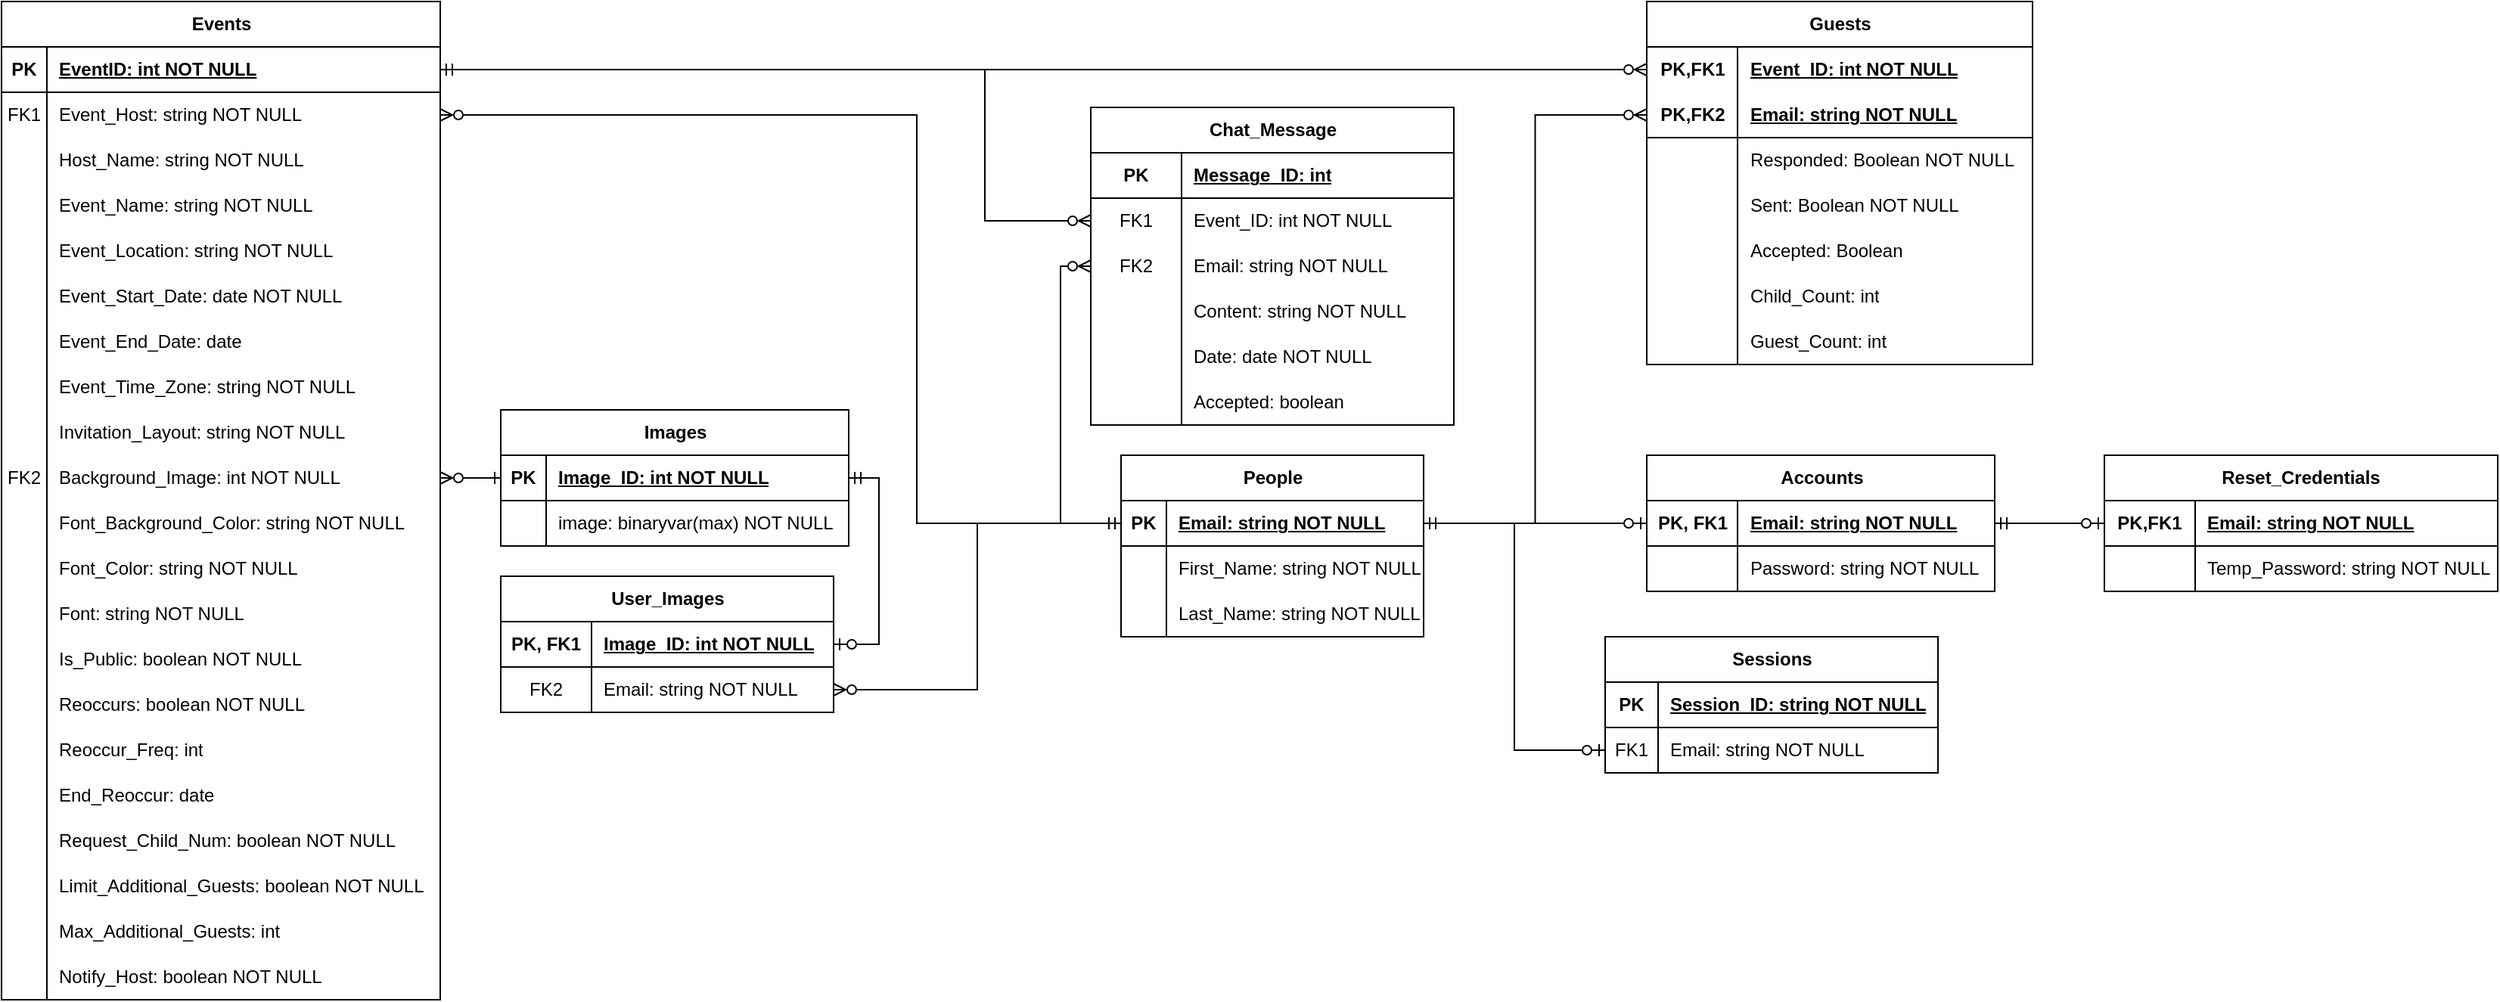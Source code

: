 <mxfile version="24.7.16">
  <diagram name="Page-1" id="tNTP6Js-I8RPBli--MUL">
    <mxGraphModel dx="2907" dy="814" grid="1" gridSize="10" guides="1" tooltips="1" connect="1" arrows="1" fold="1" page="1" pageScale="1" pageWidth="1700" pageHeight="1100" math="0" shadow="0">
      <root>
        <mxCell id="0" />
        <mxCell id="1" parent="0" />
        <mxCell id="gkP84qTEzvpNfpRMMZ9t-5" value="&lt;div&gt;Events&lt;br&gt;&lt;/div&gt;" style="shape=table;startSize=30;container=1;collapsible=1;childLayout=tableLayout;fixedRows=1;rowLines=0;fontStyle=1;align=center;resizeLast=1;html=1;" parent="1" vertex="1">
          <mxGeometry x="-1675" y="220" width="290" height="660" as="geometry" />
        </mxCell>
        <mxCell id="gkP84qTEzvpNfpRMMZ9t-6" value="" style="shape=tableRow;horizontal=0;startSize=0;swimlaneHead=0;swimlaneBody=0;fillColor=none;collapsible=0;dropTarget=0;points=[[0,0.5],[1,0.5]];portConstraint=eastwest;top=0;left=0;right=0;bottom=1;" parent="gkP84qTEzvpNfpRMMZ9t-5" vertex="1">
          <mxGeometry y="30" width="290" height="30" as="geometry" />
        </mxCell>
        <mxCell id="gkP84qTEzvpNfpRMMZ9t-7" value="PK" style="shape=partialRectangle;connectable=0;fillColor=none;top=0;left=0;bottom=0;right=0;fontStyle=1;overflow=hidden;whiteSpace=wrap;html=1;" parent="gkP84qTEzvpNfpRMMZ9t-6" vertex="1">
          <mxGeometry width="30" height="30" as="geometry">
            <mxRectangle width="30" height="30" as="alternateBounds" />
          </mxGeometry>
        </mxCell>
        <mxCell id="gkP84qTEzvpNfpRMMZ9t-8" value="EventID: int NOT NULL" style="shape=partialRectangle;connectable=0;fillColor=none;top=0;left=0;bottom=0;right=0;align=left;spacingLeft=6;fontStyle=5;overflow=hidden;whiteSpace=wrap;html=1;" parent="gkP84qTEzvpNfpRMMZ9t-6" vertex="1">
          <mxGeometry x="30" width="260" height="30" as="geometry">
            <mxRectangle width="260" height="30" as="alternateBounds" />
          </mxGeometry>
        </mxCell>
        <mxCell id="FRkpGY6EKNLl0tFes2Hb-1" value="" style="shape=tableRow;horizontal=0;startSize=0;swimlaneHead=0;swimlaneBody=0;fillColor=none;collapsible=0;dropTarget=0;points=[[0,0.5],[1,0.5]];portConstraint=eastwest;top=0;left=0;right=0;bottom=0;" parent="gkP84qTEzvpNfpRMMZ9t-5" vertex="1">
          <mxGeometry y="60" width="290" height="30" as="geometry" />
        </mxCell>
        <mxCell id="FRkpGY6EKNLl0tFes2Hb-2" value="FK1" style="shape=partialRectangle;connectable=0;fillColor=none;top=0;left=0;bottom=0;right=0;editable=1;overflow=hidden;whiteSpace=wrap;html=1;" parent="FRkpGY6EKNLl0tFes2Hb-1" vertex="1">
          <mxGeometry width="30" height="30" as="geometry">
            <mxRectangle width="30" height="30" as="alternateBounds" />
          </mxGeometry>
        </mxCell>
        <mxCell id="FRkpGY6EKNLl0tFes2Hb-3" value="Event_Host: string NOT NULL" style="shape=partialRectangle;connectable=0;fillColor=none;top=0;left=0;bottom=0;right=0;align=left;spacingLeft=6;overflow=hidden;whiteSpace=wrap;html=1;" parent="FRkpGY6EKNLl0tFes2Hb-1" vertex="1">
          <mxGeometry x="30" width="260" height="30" as="geometry">
            <mxRectangle width="260" height="30" as="alternateBounds" />
          </mxGeometry>
        </mxCell>
        <mxCell id="gkP84qTEzvpNfpRMMZ9t-9" value="" style="shape=tableRow;horizontal=0;startSize=0;swimlaneHead=0;swimlaneBody=0;fillColor=none;collapsible=0;dropTarget=0;points=[[0,0.5],[1,0.5]];portConstraint=eastwest;top=0;left=0;right=0;bottom=0;" parent="gkP84qTEzvpNfpRMMZ9t-5" vertex="1">
          <mxGeometry y="90" width="290" height="30" as="geometry" />
        </mxCell>
        <mxCell id="gkP84qTEzvpNfpRMMZ9t-10" value="" style="shape=partialRectangle;connectable=0;fillColor=none;top=0;left=0;bottom=0;right=0;editable=1;overflow=hidden;whiteSpace=wrap;html=1;" parent="gkP84qTEzvpNfpRMMZ9t-9" vertex="1">
          <mxGeometry width="30" height="30" as="geometry">
            <mxRectangle width="30" height="30" as="alternateBounds" />
          </mxGeometry>
        </mxCell>
        <mxCell id="gkP84qTEzvpNfpRMMZ9t-11" value="Host_Name: string NOT NULL" style="shape=partialRectangle;connectable=0;fillColor=none;top=0;left=0;bottom=0;right=0;align=left;spacingLeft=6;overflow=hidden;whiteSpace=wrap;html=1;" parent="gkP84qTEzvpNfpRMMZ9t-9" vertex="1">
          <mxGeometry x="30" width="260" height="30" as="geometry">
            <mxRectangle width="260" height="30" as="alternateBounds" />
          </mxGeometry>
        </mxCell>
        <mxCell id="gkP84qTEzvpNfpRMMZ9t-12" value="" style="shape=tableRow;horizontal=0;startSize=0;swimlaneHead=0;swimlaneBody=0;fillColor=none;collapsible=0;dropTarget=0;points=[[0,0.5],[1,0.5]];portConstraint=eastwest;top=0;left=0;right=0;bottom=0;" parent="gkP84qTEzvpNfpRMMZ9t-5" vertex="1">
          <mxGeometry y="120" width="290" height="30" as="geometry" />
        </mxCell>
        <mxCell id="gkP84qTEzvpNfpRMMZ9t-13" value="" style="shape=partialRectangle;connectable=0;fillColor=none;top=0;left=0;bottom=0;right=0;editable=1;overflow=hidden;whiteSpace=wrap;html=1;" parent="gkP84qTEzvpNfpRMMZ9t-12" vertex="1">
          <mxGeometry width="30" height="30" as="geometry">
            <mxRectangle width="30" height="30" as="alternateBounds" />
          </mxGeometry>
        </mxCell>
        <mxCell id="gkP84qTEzvpNfpRMMZ9t-14" value="Event_Name: string NOT NULL" style="shape=partialRectangle;connectable=0;fillColor=none;top=0;left=0;bottom=0;right=0;align=left;spacingLeft=6;overflow=hidden;whiteSpace=wrap;html=1;" parent="gkP84qTEzvpNfpRMMZ9t-12" vertex="1">
          <mxGeometry x="30" width="260" height="30" as="geometry">
            <mxRectangle width="260" height="30" as="alternateBounds" />
          </mxGeometry>
        </mxCell>
        <mxCell id="gkP84qTEzvpNfpRMMZ9t-82" value="" style="shape=tableRow;horizontal=0;startSize=0;swimlaneHead=0;swimlaneBody=0;fillColor=none;collapsible=0;dropTarget=0;points=[[0,0.5],[1,0.5]];portConstraint=eastwest;top=0;left=0;right=0;bottom=0;" parent="gkP84qTEzvpNfpRMMZ9t-5" vertex="1">
          <mxGeometry y="150" width="290" height="30" as="geometry" />
        </mxCell>
        <mxCell id="gkP84qTEzvpNfpRMMZ9t-83" value="" style="shape=partialRectangle;connectable=0;fillColor=none;top=0;left=0;bottom=0;right=0;editable=1;overflow=hidden;whiteSpace=wrap;html=1;" parent="gkP84qTEzvpNfpRMMZ9t-82" vertex="1">
          <mxGeometry width="30" height="30" as="geometry">
            <mxRectangle width="30" height="30" as="alternateBounds" />
          </mxGeometry>
        </mxCell>
        <mxCell id="gkP84qTEzvpNfpRMMZ9t-84" value="Event_Location: string NOT NULL" style="shape=partialRectangle;connectable=0;fillColor=none;top=0;left=0;bottom=0;right=0;align=left;spacingLeft=6;overflow=hidden;whiteSpace=wrap;html=1;" parent="gkP84qTEzvpNfpRMMZ9t-82" vertex="1">
          <mxGeometry x="30" width="260" height="30" as="geometry">
            <mxRectangle width="260" height="30" as="alternateBounds" />
          </mxGeometry>
        </mxCell>
        <mxCell id="gkP84qTEzvpNfpRMMZ9t-50" value="" style="shape=tableRow;horizontal=0;startSize=0;swimlaneHead=0;swimlaneBody=0;fillColor=none;collapsible=0;dropTarget=0;points=[[0,0.5],[1,0.5]];portConstraint=eastwest;top=0;left=0;right=0;bottom=0;" parent="gkP84qTEzvpNfpRMMZ9t-5" vertex="1">
          <mxGeometry y="180" width="290" height="30" as="geometry" />
        </mxCell>
        <mxCell id="gkP84qTEzvpNfpRMMZ9t-51" value="" style="shape=partialRectangle;connectable=0;fillColor=none;top=0;left=0;bottom=0;right=0;editable=1;overflow=hidden;whiteSpace=wrap;html=1;" parent="gkP84qTEzvpNfpRMMZ9t-50" vertex="1">
          <mxGeometry width="30" height="30" as="geometry">
            <mxRectangle width="30" height="30" as="alternateBounds" />
          </mxGeometry>
        </mxCell>
        <mxCell id="gkP84qTEzvpNfpRMMZ9t-52" value="Event_Start_Date: date NOT NULL" style="shape=partialRectangle;connectable=0;fillColor=none;top=0;left=0;bottom=0;right=0;align=left;spacingLeft=6;overflow=hidden;whiteSpace=wrap;html=1;" parent="gkP84qTEzvpNfpRMMZ9t-50" vertex="1">
          <mxGeometry x="30" width="260" height="30" as="geometry">
            <mxRectangle width="260" height="30" as="alternateBounds" />
          </mxGeometry>
        </mxCell>
        <mxCell id="gkP84qTEzvpNfpRMMZ9t-87" value="" style="shape=tableRow;horizontal=0;startSize=0;swimlaneHead=0;swimlaneBody=0;fillColor=none;collapsible=0;dropTarget=0;points=[[0,0.5],[1,0.5]];portConstraint=eastwest;top=0;left=0;right=0;bottom=0;" parent="gkP84qTEzvpNfpRMMZ9t-5" vertex="1">
          <mxGeometry y="210" width="290" height="30" as="geometry" />
        </mxCell>
        <mxCell id="gkP84qTEzvpNfpRMMZ9t-88" value="" style="shape=partialRectangle;connectable=0;fillColor=none;top=0;left=0;bottom=0;right=0;editable=1;overflow=hidden;whiteSpace=wrap;html=1;" parent="gkP84qTEzvpNfpRMMZ9t-87" vertex="1">
          <mxGeometry width="30" height="30" as="geometry">
            <mxRectangle width="30" height="30" as="alternateBounds" />
          </mxGeometry>
        </mxCell>
        <mxCell id="gkP84qTEzvpNfpRMMZ9t-89" value="Event_End_Date: date" style="shape=partialRectangle;connectable=0;fillColor=none;top=0;left=0;bottom=0;right=0;align=left;spacingLeft=6;overflow=hidden;whiteSpace=wrap;html=1;" parent="gkP84qTEzvpNfpRMMZ9t-87" vertex="1">
          <mxGeometry x="30" width="260" height="30" as="geometry">
            <mxRectangle width="260" height="30" as="alternateBounds" />
          </mxGeometry>
        </mxCell>
        <mxCell id="gkP84qTEzvpNfpRMMZ9t-93" value="" style="shape=tableRow;horizontal=0;startSize=0;swimlaneHead=0;swimlaneBody=0;fillColor=none;collapsible=0;dropTarget=0;points=[[0,0.5],[1,0.5]];portConstraint=eastwest;top=0;left=0;right=0;bottom=0;" parent="gkP84qTEzvpNfpRMMZ9t-5" vertex="1">
          <mxGeometry y="240" width="290" height="30" as="geometry" />
        </mxCell>
        <mxCell id="gkP84qTEzvpNfpRMMZ9t-94" value="" style="shape=partialRectangle;connectable=0;fillColor=none;top=0;left=0;bottom=0;right=0;editable=1;overflow=hidden;whiteSpace=wrap;html=1;" parent="gkP84qTEzvpNfpRMMZ9t-93" vertex="1">
          <mxGeometry width="30" height="30" as="geometry">
            <mxRectangle width="30" height="30" as="alternateBounds" />
          </mxGeometry>
        </mxCell>
        <mxCell id="gkP84qTEzvpNfpRMMZ9t-95" value="Event_Time_Zone: string NOT NULL" style="shape=partialRectangle;connectable=0;fillColor=none;top=0;left=0;bottom=0;right=0;align=left;spacingLeft=6;overflow=hidden;whiteSpace=wrap;html=1;" parent="gkP84qTEzvpNfpRMMZ9t-93" vertex="1">
          <mxGeometry x="30" width="260" height="30" as="geometry">
            <mxRectangle width="260" height="30" as="alternateBounds" />
          </mxGeometry>
        </mxCell>
        <mxCell id="CXUYJurxPuxOM54E7uJv-50" value="" style="shape=tableRow;horizontal=0;startSize=0;swimlaneHead=0;swimlaneBody=0;fillColor=none;collapsible=0;dropTarget=0;points=[[0,0.5],[1,0.5]];portConstraint=eastwest;top=0;left=0;right=0;bottom=0;" parent="gkP84qTEzvpNfpRMMZ9t-5" vertex="1">
          <mxGeometry y="270" width="290" height="30" as="geometry" />
        </mxCell>
        <mxCell id="CXUYJurxPuxOM54E7uJv-51" value="" style="shape=partialRectangle;connectable=0;fillColor=none;top=0;left=0;bottom=0;right=0;editable=1;overflow=hidden;whiteSpace=wrap;html=1;" parent="CXUYJurxPuxOM54E7uJv-50" vertex="1">
          <mxGeometry width="30" height="30" as="geometry">
            <mxRectangle width="30" height="30" as="alternateBounds" />
          </mxGeometry>
        </mxCell>
        <mxCell id="CXUYJurxPuxOM54E7uJv-52" value="Invitation_Layout: string NOT NULL" style="shape=partialRectangle;connectable=0;fillColor=none;top=0;left=0;bottom=0;right=0;align=left;spacingLeft=6;overflow=hidden;whiteSpace=wrap;html=1;" parent="CXUYJurxPuxOM54E7uJv-50" vertex="1">
          <mxGeometry x="30" width="260" height="30" as="geometry">
            <mxRectangle width="260" height="30" as="alternateBounds" />
          </mxGeometry>
        </mxCell>
        <mxCell id="CXUYJurxPuxOM54E7uJv-53" value="" style="shape=tableRow;horizontal=0;startSize=0;swimlaneHead=0;swimlaneBody=0;fillColor=none;collapsible=0;dropTarget=0;points=[[0,0.5],[1,0.5]];portConstraint=eastwest;top=0;left=0;right=0;bottom=0;" parent="gkP84qTEzvpNfpRMMZ9t-5" vertex="1">
          <mxGeometry y="300" width="290" height="30" as="geometry" />
        </mxCell>
        <mxCell id="CXUYJurxPuxOM54E7uJv-54" value="FK2" style="shape=partialRectangle;connectable=0;fillColor=none;top=0;left=0;bottom=0;right=0;editable=1;overflow=hidden;whiteSpace=wrap;html=1;" parent="CXUYJurxPuxOM54E7uJv-53" vertex="1">
          <mxGeometry width="30" height="30" as="geometry">
            <mxRectangle width="30" height="30" as="alternateBounds" />
          </mxGeometry>
        </mxCell>
        <mxCell id="CXUYJurxPuxOM54E7uJv-55" value="Background_Image: int NOT NULL" style="shape=partialRectangle;connectable=0;fillColor=none;top=0;left=0;bottom=0;right=0;align=left;spacingLeft=6;overflow=hidden;whiteSpace=wrap;html=1;" parent="CXUYJurxPuxOM54E7uJv-53" vertex="1">
          <mxGeometry x="30" width="260" height="30" as="geometry">
            <mxRectangle width="260" height="30" as="alternateBounds" />
          </mxGeometry>
        </mxCell>
        <mxCell id="CXUYJurxPuxOM54E7uJv-56" value="" style="shape=tableRow;horizontal=0;startSize=0;swimlaneHead=0;swimlaneBody=0;fillColor=none;collapsible=0;dropTarget=0;points=[[0,0.5],[1,0.5]];portConstraint=eastwest;top=0;left=0;right=0;bottom=0;" parent="gkP84qTEzvpNfpRMMZ9t-5" vertex="1">
          <mxGeometry y="330" width="290" height="30" as="geometry" />
        </mxCell>
        <mxCell id="CXUYJurxPuxOM54E7uJv-57" value="" style="shape=partialRectangle;connectable=0;fillColor=none;top=0;left=0;bottom=0;right=0;editable=1;overflow=hidden;whiteSpace=wrap;html=1;" parent="CXUYJurxPuxOM54E7uJv-56" vertex="1">
          <mxGeometry width="30" height="30" as="geometry">
            <mxRectangle width="30" height="30" as="alternateBounds" />
          </mxGeometry>
        </mxCell>
        <mxCell id="CXUYJurxPuxOM54E7uJv-58" value="Font_Background_Color: string NOT NULL" style="shape=partialRectangle;connectable=0;fillColor=none;top=0;left=0;bottom=0;right=0;align=left;spacingLeft=6;overflow=hidden;whiteSpace=wrap;html=1;" parent="CXUYJurxPuxOM54E7uJv-56" vertex="1">
          <mxGeometry x="30" width="260" height="30" as="geometry">
            <mxRectangle width="260" height="30" as="alternateBounds" />
          </mxGeometry>
        </mxCell>
        <mxCell id="CXUYJurxPuxOM54E7uJv-59" value="" style="shape=tableRow;horizontal=0;startSize=0;swimlaneHead=0;swimlaneBody=0;fillColor=none;collapsible=0;dropTarget=0;points=[[0,0.5],[1,0.5]];portConstraint=eastwest;top=0;left=0;right=0;bottom=0;" parent="gkP84qTEzvpNfpRMMZ9t-5" vertex="1">
          <mxGeometry y="360" width="290" height="30" as="geometry" />
        </mxCell>
        <mxCell id="CXUYJurxPuxOM54E7uJv-60" value="" style="shape=partialRectangle;connectable=0;fillColor=none;top=0;left=0;bottom=0;right=0;editable=1;overflow=hidden;whiteSpace=wrap;html=1;" parent="CXUYJurxPuxOM54E7uJv-59" vertex="1">
          <mxGeometry width="30" height="30" as="geometry">
            <mxRectangle width="30" height="30" as="alternateBounds" />
          </mxGeometry>
        </mxCell>
        <mxCell id="CXUYJurxPuxOM54E7uJv-61" value="Font_Color: string NOT NULL" style="shape=partialRectangle;connectable=0;fillColor=none;top=0;left=0;bottom=0;right=0;align=left;spacingLeft=6;overflow=hidden;whiteSpace=wrap;html=1;" parent="CXUYJurxPuxOM54E7uJv-59" vertex="1">
          <mxGeometry x="30" width="260" height="30" as="geometry">
            <mxRectangle width="260" height="30" as="alternateBounds" />
          </mxGeometry>
        </mxCell>
        <mxCell id="gkP84qTEzvpNfpRMMZ9t-99" value="" style="shape=tableRow;horizontal=0;startSize=0;swimlaneHead=0;swimlaneBody=0;fillColor=none;collapsible=0;dropTarget=0;points=[[0,0.5],[1,0.5]];portConstraint=eastwest;top=0;left=0;right=0;bottom=0;" parent="gkP84qTEzvpNfpRMMZ9t-5" vertex="1">
          <mxGeometry y="390" width="290" height="30" as="geometry" />
        </mxCell>
        <mxCell id="gkP84qTEzvpNfpRMMZ9t-100" value="" style="shape=partialRectangle;connectable=0;fillColor=none;top=0;left=0;bottom=0;right=0;editable=1;overflow=hidden;whiteSpace=wrap;html=1;" parent="gkP84qTEzvpNfpRMMZ9t-99" vertex="1">
          <mxGeometry width="30" height="30" as="geometry">
            <mxRectangle width="30" height="30" as="alternateBounds" />
          </mxGeometry>
        </mxCell>
        <mxCell id="gkP84qTEzvpNfpRMMZ9t-101" value="Font: string NOT NULL" style="shape=partialRectangle;connectable=0;fillColor=none;top=0;left=0;bottom=0;right=0;align=left;spacingLeft=6;overflow=hidden;whiteSpace=wrap;html=1;" parent="gkP84qTEzvpNfpRMMZ9t-99" vertex="1">
          <mxGeometry x="30" width="260" height="30" as="geometry">
            <mxRectangle width="260" height="30" as="alternateBounds" />
          </mxGeometry>
        </mxCell>
        <mxCell id="pCXYEzITZwMUqBaVsMYM-11" value="" style="shape=tableRow;horizontal=0;startSize=0;swimlaneHead=0;swimlaneBody=0;fillColor=none;collapsible=0;dropTarget=0;points=[[0,0.5],[1,0.5]];portConstraint=eastwest;top=0;left=0;right=0;bottom=0;" parent="gkP84qTEzvpNfpRMMZ9t-5" vertex="1">
          <mxGeometry y="420" width="290" height="30" as="geometry" />
        </mxCell>
        <mxCell id="pCXYEzITZwMUqBaVsMYM-12" value="" style="shape=partialRectangle;connectable=0;fillColor=none;top=0;left=0;bottom=0;right=0;editable=1;overflow=hidden;whiteSpace=wrap;html=1;" parent="pCXYEzITZwMUqBaVsMYM-11" vertex="1">
          <mxGeometry width="30" height="30" as="geometry">
            <mxRectangle width="30" height="30" as="alternateBounds" />
          </mxGeometry>
        </mxCell>
        <mxCell id="pCXYEzITZwMUqBaVsMYM-13" value="Is_Public: boolean NOT NULL" style="shape=partialRectangle;connectable=0;fillColor=none;top=0;left=0;bottom=0;right=0;align=left;spacingLeft=6;overflow=hidden;whiteSpace=wrap;html=1;" parent="pCXYEzITZwMUqBaVsMYM-11" vertex="1">
          <mxGeometry x="30" width="260" height="30" as="geometry">
            <mxRectangle width="260" height="30" as="alternateBounds" />
          </mxGeometry>
        </mxCell>
        <mxCell id="pCXYEzITZwMUqBaVsMYM-5" value="" style="shape=tableRow;horizontal=0;startSize=0;swimlaneHead=0;swimlaneBody=0;fillColor=none;collapsible=0;dropTarget=0;points=[[0,0.5],[1,0.5]];portConstraint=eastwest;top=0;left=0;right=0;bottom=0;" parent="gkP84qTEzvpNfpRMMZ9t-5" vertex="1">
          <mxGeometry y="450" width="290" height="30" as="geometry" />
        </mxCell>
        <mxCell id="pCXYEzITZwMUqBaVsMYM-6" value="" style="shape=partialRectangle;connectable=0;fillColor=none;top=0;left=0;bottom=0;right=0;editable=1;overflow=hidden;whiteSpace=wrap;html=1;" parent="pCXYEzITZwMUqBaVsMYM-5" vertex="1">
          <mxGeometry width="30" height="30" as="geometry">
            <mxRectangle width="30" height="30" as="alternateBounds" />
          </mxGeometry>
        </mxCell>
        <mxCell id="pCXYEzITZwMUqBaVsMYM-7" value="Reoccurs: boolean NOT NULL" style="shape=partialRectangle;connectable=0;fillColor=none;top=0;left=0;bottom=0;right=0;align=left;spacingLeft=6;overflow=hidden;whiteSpace=wrap;html=1;" parent="pCXYEzITZwMUqBaVsMYM-5" vertex="1">
          <mxGeometry x="30" width="260" height="30" as="geometry">
            <mxRectangle width="260" height="30" as="alternateBounds" />
          </mxGeometry>
        </mxCell>
        <mxCell id="pCXYEzITZwMUqBaVsMYM-8" value="" style="shape=tableRow;horizontal=0;startSize=0;swimlaneHead=0;swimlaneBody=0;fillColor=none;collapsible=0;dropTarget=0;points=[[0,0.5],[1,0.5]];portConstraint=eastwest;top=0;left=0;right=0;bottom=0;" parent="gkP84qTEzvpNfpRMMZ9t-5" vertex="1">
          <mxGeometry y="480" width="290" height="30" as="geometry" />
        </mxCell>
        <mxCell id="pCXYEzITZwMUqBaVsMYM-9" value="" style="shape=partialRectangle;connectable=0;fillColor=none;top=0;left=0;bottom=0;right=0;editable=1;overflow=hidden;whiteSpace=wrap;html=1;" parent="pCXYEzITZwMUqBaVsMYM-8" vertex="1">
          <mxGeometry width="30" height="30" as="geometry">
            <mxRectangle width="30" height="30" as="alternateBounds" />
          </mxGeometry>
        </mxCell>
        <mxCell id="pCXYEzITZwMUqBaVsMYM-10" value="Reoccur_Freq: int" style="shape=partialRectangle;connectable=0;fillColor=none;top=0;left=0;bottom=0;right=0;align=left;spacingLeft=6;overflow=hidden;whiteSpace=wrap;html=1;" parent="pCXYEzITZwMUqBaVsMYM-8" vertex="1">
          <mxGeometry x="30" width="260" height="30" as="geometry">
            <mxRectangle width="260" height="30" as="alternateBounds" />
          </mxGeometry>
        </mxCell>
        <mxCell id="FRkpGY6EKNLl0tFes2Hb-4" value="" style="shape=tableRow;horizontal=0;startSize=0;swimlaneHead=0;swimlaneBody=0;fillColor=none;collapsible=0;dropTarget=0;points=[[0,0.5],[1,0.5]];portConstraint=eastwest;top=0;left=0;right=0;bottom=0;" parent="gkP84qTEzvpNfpRMMZ9t-5" vertex="1">
          <mxGeometry y="510" width="290" height="30" as="geometry" />
        </mxCell>
        <mxCell id="FRkpGY6EKNLl0tFes2Hb-5" value="" style="shape=partialRectangle;connectable=0;fillColor=none;top=0;left=0;bottom=0;right=0;editable=1;overflow=hidden;whiteSpace=wrap;html=1;" parent="FRkpGY6EKNLl0tFes2Hb-4" vertex="1">
          <mxGeometry width="30" height="30" as="geometry">
            <mxRectangle width="30" height="30" as="alternateBounds" />
          </mxGeometry>
        </mxCell>
        <mxCell id="FRkpGY6EKNLl0tFes2Hb-6" value="End_Reoccur: date" style="shape=partialRectangle;connectable=0;fillColor=none;top=0;left=0;bottom=0;right=0;align=left;spacingLeft=6;overflow=hidden;whiteSpace=wrap;html=1;" parent="FRkpGY6EKNLl0tFes2Hb-4" vertex="1">
          <mxGeometry x="30" width="260" height="30" as="geometry">
            <mxRectangle width="260" height="30" as="alternateBounds" />
          </mxGeometry>
        </mxCell>
        <mxCell id="FRkpGY6EKNLl0tFes2Hb-7" value="" style="shape=tableRow;horizontal=0;startSize=0;swimlaneHead=0;swimlaneBody=0;fillColor=none;collapsible=0;dropTarget=0;points=[[0,0.5],[1,0.5]];portConstraint=eastwest;top=0;left=0;right=0;bottom=0;" parent="gkP84qTEzvpNfpRMMZ9t-5" vertex="1">
          <mxGeometry y="540" width="290" height="30" as="geometry" />
        </mxCell>
        <mxCell id="FRkpGY6EKNLl0tFes2Hb-8" value="" style="shape=partialRectangle;connectable=0;fillColor=none;top=0;left=0;bottom=0;right=0;editable=1;overflow=hidden;whiteSpace=wrap;html=1;" parent="FRkpGY6EKNLl0tFes2Hb-7" vertex="1">
          <mxGeometry width="30" height="30" as="geometry">
            <mxRectangle width="30" height="30" as="alternateBounds" />
          </mxGeometry>
        </mxCell>
        <mxCell id="FRkpGY6EKNLl0tFes2Hb-9" value="Request_Child_Num: boolean NOT NULL" style="shape=partialRectangle;connectable=0;fillColor=none;top=0;left=0;bottom=0;right=0;align=left;spacingLeft=6;overflow=hidden;whiteSpace=wrap;html=1;" parent="FRkpGY6EKNLl0tFes2Hb-7" vertex="1">
          <mxGeometry x="30" width="260" height="30" as="geometry">
            <mxRectangle width="260" height="30" as="alternateBounds" />
          </mxGeometry>
        </mxCell>
        <mxCell id="pCXYEzITZwMUqBaVsMYM-17" value="" style="shape=tableRow;horizontal=0;startSize=0;swimlaneHead=0;swimlaneBody=0;fillColor=none;collapsible=0;dropTarget=0;points=[[0,0.5],[1,0.5]];portConstraint=eastwest;top=0;left=0;right=0;bottom=0;" parent="gkP84qTEzvpNfpRMMZ9t-5" vertex="1">
          <mxGeometry y="570" width="290" height="30" as="geometry" />
        </mxCell>
        <mxCell id="pCXYEzITZwMUqBaVsMYM-18" value="" style="shape=partialRectangle;connectable=0;fillColor=none;top=0;left=0;bottom=0;right=0;editable=1;overflow=hidden;whiteSpace=wrap;html=1;" parent="pCXYEzITZwMUqBaVsMYM-17" vertex="1">
          <mxGeometry width="30" height="30" as="geometry">
            <mxRectangle width="30" height="30" as="alternateBounds" />
          </mxGeometry>
        </mxCell>
        <mxCell id="pCXYEzITZwMUqBaVsMYM-19" value="Limit_Additional_Guests: boolean NOT NULL" style="shape=partialRectangle;connectable=0;fillColor=none;top=0;left=0;bottom=0;right=0;align=left;spacingLeft=6;overflow=hidden;whiteSpace=wrap;html=1;" parent="pCXYEzITZwMUqBaVsMYM-17" vertex="1">
          <mxGeometry x="30" width="260" height="30" as="geometry">
            <mxRectangle width="260" height="30" as="alternateBounds" />
          </mxGeometry>
        </mxCell>
        <mxCell id="pCXYEzITZwMUqBaVsMYM-20" value="" style="shape=tableRow;horizontal=0;startSize=0;swimlaneHead=0;swimlaneBody=0;fillColor=none;collapsible=0;dropTarget=0;points=[[0,0.5],[1,0.5]];portConstraint=eastwest;top=0;left=0;right=0;bottom=0;" parent="gkP84qTEzvpNfpRMMZ9t-5" vertex="1">
          <mxGeometry y="600" width="290" height="30" as="geometry" />
        </mxCell>
        <mxCell id="pCXYEzITZwMUqBaVsMYM-21" value="" style="shape=partialRectangle;connectable=0;fillColor=none;top=0;left=0;bottom=0;right=0;editable=1;overflow=hidden;whiteSpace=wrap;html=1;" parent="pCXYEzITZwMUqBaVsMYM-20" vertex="1">
          <mxGeometry width="30" height="30" as="geometry">
            <mxRectangle width="30" height="30" as="alternateBounds" />
          </mxGeometry>
        </mxCell>
        <mxCell id="pCXYEzITZwMUqBaVsMYM-22" value="Max_Additional_Guests: int" style="shape=partialRectangle;connectable=0;fillColor=none;top=0;left=0;bottom=0;right=0;align=left;spacingLeft=6;overflow=hidden;whiteSpace=wrap;html=1;" parent="pCXYEzITZwMUqBaVsMYM-20" vertex="1">
          <mxGeometry x="30" width="260" height="30" as="geometry">
            <mxRectangle width="260" height="30" as="alternateBounds" />
          </mxGeometry>
        </mxCell>
        <mxCell id="gkP84qTEzvpNfpRMMZ9t-96" value="" style="shape=tableRow;horizontal=0;startSize=0;swimlaneHead=0;swimlaneBody=0;fillColor=none;collapsible=0;dropTarget=0;points=[[0,0.5],[1,0.5]];portConstraint=eastwest;top=0;left=0;right=0;bottom=0;" parent="gkP84qTEzvpNfpRMMZ9t-5" vertex="1">
          <mxGeometry y="630" width="290" height="30" as="geometry" />
        </mxCell>
        <mxCell id="gkP84qTEzvpNfpRMMZ9t-97" value="" style="shape=partialRectangle;connectable=0;fillColor=none;top=0;left=0;bottom=0;right=0;editable=1;overflow=hidden;whiteSpace=wrap;html=1;" parent="gkP84qTEzvpNfpRMMZ9t-96" vertex="1">
          <mxGeometry width="30" height="30" as="geometry">
            <mxRectangle width="30" height="30" as="alternateBounds" />
          </mxGeometry>
        </mxCell>
        <mxCell id="gkP84qTEzvpNfpRMMZ9t-98" value="Notify_Host: boolean NOT NULL" style="shape=partialRectangle;connectable=0;fillColor=none;top=0;left=0;bottom=0;right=0;align=left;spacingLeft=6;overflow=hidden;whiteSpace=wrap;html=1;" parent="gkP84qTEzvpNfpRMMZ9t-96" vertex="1">
          <mxGeometry x="30" width="260" height="30" as="geometry">
            <mxRectangle width="260" height="30" as="alternateBounds" />
          </mxGeometry>
        </mxCell>
        <mxCell id="gkP84qTEzvpNfpRMMZ9t-19" value="People" style="shape=table;startSize=30;container=1;collapsible=1;childLayout=tableLayout;fixedRows=1;rowLines=0;fontStyle=1;align=center;resizeLast=1;html=1;" parent="1" vertex="1">
          <mxGeometry x="-935" y="520" width="200" height="120" as="geometry" />
        </mxCell>
        <mxCell id="gkP84qTEzvpNfpRMMZ9t-20" value="" style="shape=tableRow;horizontal=0;startSize=0;swimlaneHead=0;swimlaneBody=0;fillColor=none;collapsible=0;dropTarget=0;points=[[0,0.5],[1,0.5]];portConstraint=eastwest;top=0;left=0;right=0;bottom=1;" parent="gkP84qTEzvpNfpRMMZ9t-19" vertex="1">
          <mxGeometry y="30" width="200" height="30" as="geometry" />
        </mxCell>
        <mxCell id="gkP84qTEzvpNfpRMMZ9t-21" value="PK" style="shape=partialRectangle;connectable=0;fillColor=none;top=0;left=0;bottom=0;right=0;fontStyle=1;overflow=hidden;whiteSpace=wrap;html=1;" parent="gkP84qTEzvpNfpRMMZ9t-20" vertex="1">
          <mxGeometry width="30" height="30" as="geometry">
            <mxRectangle width="30" height="30" as="alternateBounds" />
          </mxGeometry>
        </mxCell>
        <mxCell id="gkP84qTEzvpNfpRMMZ9t-22" value="Email: string NOT NULL" style="shape=partialRectangle;connectable=0;fillColor=none;top=0;left=0;bottom=0;right=0;align=left;spacingLeft=6;fontStyle=5;overflow=hidden;whiteSpace=wrap;html=1;" parent="gkP84qTEzvpNfpRMMZ9t-20" vertex="1">
          <mxGeometry x="30" width="170" height="30" as="geometry">
            <mxRectangle width="170" height="30" as="alternateBounds" />
          </mxGeometry>
        </mxCell>
        <mxCell id="gkP84qTEzvpNfpRMMZ9t-23" value="" style="shape=tableRow;horizontal=0;startSize=0;swimlaneHead=0;swimlaneBody=0;fillColor=none;collapsible=0;dropTarget=0;points=[[0,0.5],[1,0.5]];portConstraint=eastwest;top=0;left=0;right=0;bottom=0;" parent="gkP84qTEzvpNfpRMMZ9t-19" vertex="1">
          <mxGeometry y="60" width="200" height="30" as="geometry" />
        </mxCell>
        <mxCell id="gkP84qTEzvpNfpRMMZ9t-24" value="" style="shape=partialRectangle;connectable=0;fillColor=none;top=0;left=0;bottom=0;right=0;editable=1;overflow=hidden;whiteSpace=wrap;html=1;" parent="gkP84qTEzvpNfpRMMZ9t-23" vertex="1">
          <mxGeometry width="30" height="30" as="geometry">
            <mxRectangle width="30" height="30" as="alternateBounds" />
          </mxGeometry>
        </mxCell>
        <mxCell id="gkP84qTEzvpNfpRMMZ9t-25" value="First_Name: string NOT NULL" style="shape=partialRectangle;connectable=0;fillColor=none;top=0;left=0;bottom=0;right=0;align=left;spacingLeft=6;overflow=hidden;whiteSpace=wrap;html=1;" parent="gkP84qTEzvpNfpRMMZ9t-23" vertex="1">
          <mxGeometry x="30" width="170" height="30" as="geometry">
            <mxRectangle width="170" height="30" as="alternateBounds" />
          </mxGeometry>
        </mxCell>
        <mxCell id="gkP84qTEzvpNfpRMMZ9t-26" value="" style="shape=tableRow;horizontal=0;startSize=0;swimlaneHead=0;swimlaneBody=0;fillColor=none;collapsible=0;dropTarget=0;points=[[0,0.5],[1,0.5]];portConstraint=eastwest;top=0;left=0;right=0;bottom=0;" parent="gkP84qTEzvpNfpRMMZ9t-19" vertex="1">
          <mxGeometry y="90" width="200" height="30" as="geometry" />
        </mxCell>
        <mxCell id="gkP84qTEzvpNfpRMMZ9t-27" value="" style="shape=partialRectangle;connectable=0;fillColor=none;top=0;left=0;bottom=0;right=0;editable=1;overflow=hidden;whiteSpace=wrap;html=1;" parent="gkP84qTEzvpNfpRMMZ9t-26" vertex="1">
          <mxGeometry width="30" height="30" as="geometry">
            <mxRectangle width="30" height="30" as="alternateBounds" />
          </mxGeometry>
        </mxCell>
        <mxCell id="gkP84qTEzvpNfpRMMZ9t-28" value="Last_Name: string NOT NULL" style="shape=partialRectangle;connectable=0;fillColor=none;top=0;left=0;bottom=0;right=0;align=left;spacingLeft=6;overflow=hidden;whiteSpace=wrap;html=1;" parent="gkP84qTEzvpNfpRMMZ9t-26" vertex="1">
          <mxGeometry x="30" width="170" height="30" as="geometry">
            <mxRectangle width="170" height="30" as="alternateBounds" />
          </mxGeometry>
        </mxCell>
        <mxCell id="gkP84qTEzvpNfpRMMZ9t-35" value="Guests" style="shape=table;startSize=30;container=1;collapsible=1;childLayout=tableLayout;fixedRows=1;rowLines=0;fontStyle=1;align=center;resizeLast=1;html=1;whiteSpace=wrap;" parent="1" vertex="1">
          <mxGeometry x="-587.5" y="220" width="255" height="240" as="geometry" />
        </mxCell>
        <mxCell id="gkP84qTEzvpNfpRMMZ9t-36" value="" style="shape=tableRow;horizontal=0;startSize=0;swimlaneHead=0;swimlaneBody=0;fillColor=none;collapsible=0;dropTarget=0;points=[[0,0.5],[1,0.5]];portConstraint=eastwest;top=0;left=0;right=0;bottom=0;html=1;" parent="gkP84qTEzvpNfpRMMZ9t-35" vertex="1">
          <mxGeometry y="30" width="255" height="30" as="geometry" />
        </mxCell>
        <mxCell id="gkP84qTEzvpNfpRMMZ9t-37" value="PK,FK1" style="shape=partialRectangle;connectable=0;fillColor=none;top=0;left=0;bottom=0;right=0;fontStyle=1;overflow=hidden;html=1;whiteSpace=wrap;" parent="gkP84qTEzvpNfpRMMZ9t-36" vertex="1">
          <mxGeometry width="60" height="30" as="geometry">
            <mxRectangle width="60" height="30" as="alternateBounds" />
          </mxGeometry>
        </mxCell>
        <mxCell id="gkP84qTEzvpNfpRMMZ9t-38" value="Event_ID: int NOT NULL" style="shape=partialRectangle;connectable=0;fillColor=none;top=0;left=0;bottom=0;right=0;align=left;spacingLeft=6;fontStyle=5;overflow=hidden;html=1;whiteSpace=wrap;" parent="gkP84qTEzvpNfpRMMZ9t-36" vertex="1">
          <mxGeometry x="60" width="195" height="30" as="geometry">
            <mxRectangle width="195" height="30" as="alternateBounds" />
          </mxGeometry>
        </mxCell>
        <mxCell id="gkP84qTEzvpNfpRMMZ9t-39" value="" style="shape=tableRow;horizontal=0;startSize=0;swimlaneHead=0;swimlaneBody=0;fillColor=none;collapsible=0;dropTarget=0;points=[[0,0.5],[1,0.5]];portConstraint=eastwest;top=0;left=0;right=0;bottom=1;html=1;" parent="gkP84qTEzvpNfpRMMZ9t-35" vertex="1">
          <mxGeometry y="60" width="255" height="30" as="geometry" />
        </mxCell>
        <mxCell id="gkP84qTEzvpNfpRMMZ9t-40" value="PK,FK2" style="shape=partialRectangle;connectable=0;fillColor=none;top=0;left=0;bottom=0;right=0;fontStyle=1;overflow=hidden;html=1;whiteSpace=wrap;" parent="gkP84qTEzvpNfpRMMZ9t-39" vertex="1">
          <mxGeometry width="60" height="30" as="geometry">
            <mxRectangle width="60" height="30" as="alternateBounds" />
          </mxGeometry>
        </mxCell>
        <mxCell id="gkP84qTEzvpNfpRMMZ9t-41" value="Email: string NOT NULL" style="shape=partialRectangle;connectable=0;fillColor=none;top=0;left=0;bottom=0;right=0;align=left;spacingLeft=6;fontStyle=5;overflow=hidden;html=1;whiteSpace=wrap;" parent="gkP84qTEzvpNfpRMMZ9t-39" vertex="1">
          <mxGeometry x="60" width="195" height="30" as="geometry">
            <mxRectangle width="195" height="30" as="alternateBounds" />
          </mxGeometry>
        </mxCell>
        <mxCell id="gkP84qTEzvpNfpRMMZ9t-42" value="" style="shape=tableRow;horizontal=0;startSize=0;swimlaneHead=0;swimlaneBody=0;fillColor=none;collapsible=0;dropTarget=0;points=[[0,0.5],[1,0.5]];portConstraint=eastwest;top=0;left=0;right=0;bottom=0;html=1;" parent="gkP84qTEzvpNfpRMMZ9t-35" vertex="1">
          <mxGeometry y="90" width="255" height="30" as="geometry" />
        </mxCell>
        <mxCell id="gkP84qTEzvpNfpRMMZ9t-43" value="" style="shape=partialRectangle;connectable=0;fillColor=none;top=0;left=0;bottom=0;right=0;editable=1;overflow=hidden;html=1;whiteSpace=wrap;" parent="gkP84qTEzvpNfpRMMZ9t-42" vertex="1">
          <mxGeometry width="60" height="30" as="geometry">
            <mxRectangle width="60" height="30" as="alternateBounds" />
          </mxGeometry>
        </mxCell>
        <mxCell id="gkP84qTEzvpNfpRMMZ9t-44" value="Responded: Boolean NOT NULL" style="shape=partialRectangle;connectable=0;fillColor=none;top=0;left=0;bottom=0;right=0;align=left;spacingLeft=6;overflow=hidden;html=1;whiteSpace=wrap;" parent="gkP84qTEzvpNfpRMMZ9t-42" vertex="1">
          <mxGeometry x="60" width="195" height="30" as="geometry">
            <mxRectangle width="195" height="30" as="alternateBounds" />
          </mxGeometry>
        </mxCell>
        <mxCell id="qA9hNgYbSGCepgoQgY8g-4" value="" style="shape=tableRow;horizontal=0;startSize=0;swimlaneHead=0;swimlaneBody=0;fillColor=none;collapsible=0;dropTarget=0;points=[[0,0.5],[1,0.5]];portConstraint=eastwest;top=0;left=0;right=0;bottom=0;html=1;" parent="gkP84qTEzvpNfpRMMZ9t-35" vertex="1">
          <mxGeometry y="120" width="255" height="30" as="geometry" />
        </mxCell>
        <mxCell id="qA9hNgYbSGCepgoQgY8g-5" value="" style="shape=partialRectangle;connectable=0;fillColor=none;top=0;left=0;bottom=0;right=0;editable=1;overflow=hidden;html=1;whiteSpace=wrap;" parent="qA9hNgYbSGCepgoQgY8g-4" vertex="1">
          <mxGeometry width="60" height="30" as="geometry">
            <mxRectangle width="60" height="30" as="alternateBounds" />
          </mxGeometry>
        </mxCell>
        <mxCell id="qA9hNgYbSGCepgoQgY8g-6" value="Sent: Boolean NOT NULL" style="shape=partialRectangle;connectable=0;fillColor=none;top=0;left=0;bottom=0;right=0;align=left;spacingLeft=6;overflow=hidden;html=1;whiteSpace=wrap;" parent="qA9hNgYbSGCepgoQgY8g-4" vertex="1">
          <mxGeometry x="60" width="195" height="30" as="geometry">
            <mxRectangle width="195" height="30" as="alternateBounds" />
          </mxGeometry>
        </mxCell>
        <mxCell id="FRkpGY6EKNLl0tFes2Hb-16" value="" style="shape=tableRow;horizontal=0;startSize=0;swimlaneHead=0;swimlaneBody=0;fillColor=none;collapsible=0;dropTarget=0;points=[[0,0.5],[1,0.5]];portConstraint=eastwest;top=0;left=0;right=0;bottom=0;html=1;" parent="gkP84qTEzvpNfpRMMZ9t-35" vertex="1">
          <mxGeometry y="150" width="255" height="30" as="geometry" />
        </mxCell>
        <mxCell id="FRkpGY6EKNLl0tFes2Hb-17" value="" style="shape=partialRectangle;connectable=0;fillColor=none;top=0;left=0;bottom=0;right=0;editable=1;overflow=hidden;html=1;whiteSpace=wrap;" parent="FRkpGY6EKNLl0tFes2Hb-16" vertex="1">
          <mxGeometry width="60" height="30" as="geometry">
            <mxRectangle width="60" height="30" as="alternateBounds" />
          </mxGeometry>
        </mxCell>
        <mxCell id="FRkpGY6EKNLl0tFes2Hb-18" value="Accepted: Boolean&amp;nbsp;" style="shape=partialRectangle;connectable=0;fillColor=none;top=0;left=0;bottom=0;right=0;align=left;spacingLeft=6;overflow=hidden;html=1;whiteSpace=wrap;" parent="FRkpGY6EKNLl0tFes2Hb-16" vertex="1">
          <mxGeometry x="60" width="195" height="30" as="geometry">
            <mxRectangle width="195" height="30" as="alternateBounds" />
          </mxGeometry>
        </mxCell>
        <mxCell id="FRkpGY6EKNLl0tFes2Hb-13" value="" style="shape=tableRow;horizontal=0;startSize=0;swimlaneHead=0;swimlaneBody=0;fillColor=none;collapsible=0;dropTarget=0;points=[[0,0.5],[1,0.5]];portConstraint=eastwest;top=0;left=0;right=0;bottom=0;html=1;" parent="gkP84qTEzvpNfpRMMZ9t-35" vertex="1">
          <mxGeometry y="180" width="255" height="30" as="geometry" />
        </mxCell>
        <mxCell id="FRkpGY6EKNLl0tFes2Hb-14" value="" style="shape=partialRectangle;connectable=0;fillColor=none;top=0;left=0;bottom=0;right=0;editable=1;overflow=hidden;html=1;whiteSpace=wrap;" parent="FRkpGY6EKNLl0tFes2Hb-13" vertex="1">
          <mxGeometry width="60" height="30" as="geometry">
            <mxRectangle width="60" height="30" as="alternateBounds" />
          </mxGeometry>
        </mxCell>
        <mxCell id="FRkpGY6EKNLl0tFes2Hb-15" value="Child_Count: int" style="shape=partialRectangle;connectable=0;fillColor=none;top=0;left=0;bottom=0;right=0;align=left;spacingLeft=6;overflow=hidden;html=1;whiteSpace=wrap;" parent="FRkpGY6EKNLl0tFes2Hb-13" vertex="1">
          <mxGeometry x="60" width="195" height="30" as="geometry">
            <mxRectangle width="195" height="30" as="alternateBounds" />
          </mxGeometry>
        </mxCell>
        <mxCell id="pCXYEzITZwMUqBaVsMYM-14" value="" style="shape=tableRow;horizontal=0;startSize=0;swimlaneHead=0;swimlaneBody=0;fillColor=none;collapsible=0;dropTarget=0;points=[[0,0.5],[1,0.5]];portConstraint=eastwest;top=0;left=0;right=0;bottom=0;html=1;" parent="gkP84qTEzvpNfpRMMZ9t-35" vertex="1">
          <mxGeometry y="210" width="255" height="30" as="geometry" />
        </mxCell>
        <mxCell id="pCXYEzITZwMUqBaVsMYM-15" value="" style="shape=partialRectangle;connectable=0;fillColor=none;top=0;left=0;bottom=0;right=0;editable=1;overflow=hidden;html=1;whiteSpace=wrap;" parent="pCXYEzITZwMUqBaVsMYM-14" vertex="1">
          <mxGeometry width="60" height="30" as="geometry">
            <mxRectangle width="60" height="30" as="alternateBounds" />
          </mxGeometry>
        </mxCell>
        <mxCell id="pCXYEzITZwMUqBaVsMYM-16" value="Guest_Count: int" style="shape=partialRectangle;connectable=0;fillColor=none;top=0;left=0;bottom=0;right=0;align=left;spacingLeft=6;overflow=hidden;html=1;whiteSpace=wrap;" parent="pCXYEzITZwMUqBaVsMYM-14" vertex="1">
          <mxGeometry x="60" width="195" height="30" as="geometry">
            <mxRectangle width="195" height="30" as="alternateBounds" />
          </mxGeometry>
        </mxCell>
        <mxCell id="gkP84qTEzvpNfpRMMZ9t-48" style="edgeStyle=orthogonalEdgeStyle;rounded=0;orthogonalLoop=1;jettySize=auto;html=1;exitX=1;exitY=0.5;exitDx=0;exitDy=0;entryX=0;entryY=0.5;entryDx=0;entryDy=0;endArrow=ERzeroToMany;endFill=0;startArrow=ERmandOne;startFill=0;" parent="1" source="gkP84qTEzvpNfpRMMZ9t-6" target="gkP84qTEzvpNfpRMMZ9t-36" edge="1">
          <mxGeometry relative="1" as="geometry" />
        </mxCell>
        <mxCell id="gkP84qTEzvpNfpRMMZ9t-54" style="edgeStyle=orthogonalEdgeStyle;rounded=0;orthogonalLoop=1;jettySize=auto;html=1;exitX=1;exitY=0.5;exitDx=0;exitDy=0;entryX=0;entryY=0.5;entryDx=0;entryDy=0;endArrow=ERzeroToMany;endFill=0;" parent="1" source="gkP84qTEzvpNfpRMMZ9t-20" target="gkP84qTEzvpNfpRMMZ9t-39" edge="1">
          <mxGeometry relative="1" as="geometry" />
        </mxCell>
        <mxCell id="gkP84qTEzvpNfpRMMZ9t-68" value="Accounts" style="shape=table;startSize=30;container=1;collapsible=1;childLayout=tableLayout;fixedRows=1;rowLines=0;fontStyle=1;align=center;resizeLast=1;html=1;" parent="1" vertex="1">
          <mxGeometry x="-587.5" y="520" width="230" height="90" as="geometry">
            <mxRectangle x="545" y="230" width="90" height="30" as="alternateBounds" />
          </mxGeometry>
        </mxCell>
        <mxCell id="gkP84qTEzvpNfpRMMZ9t-69" value="" style="shape=tableRow;horizontal=0;startSize=0;swimlaneHead=0;swimlaneBody=0;fillColor=none;collapsible=0;dropTarget=0;points=[[0,0.5],[1,0.5]];portConstraint=eastwest;top=0;left=0;right=0;bottom=1;" parent="gkP84qTEzvpNfpRMMZ9t-68" vertex="1">
          <mxGeometry y="30" width="230" height="30" as="geometry" />
        </mxCell>
        <mxCell id="gkP84qTEzvpNfpRMMZ9t-70" value="PK, FK1" style="shape=partialRectangle;connectable=0;fillColor=none;top=0;left=0;bottom=0;right=0;fontStyle=1;overflow=hidden;whiteSpace=wrap;html=1;" parent="gkP84qTEzvpNfpRMMZ9t-69" vertex="1">
          <mxGeometry width="60" height="30" as="geometry">
            <mxRectangle width="60" height="30" as="alternateBounds" />
          </mxGeometry>
        </mxCell>
        <mxCell id="gkP84qTEzvpNfpRMMZ9t-71" value="Email: string NOT NULL" style="shape=partialRectangle;connectable=0;fillColor=none;top=0;left=0;bottom=0;right=0;align=left;spacingLeft=6;fontStyle=5;overflow=hidden;whiteSpace=wrap;html=1;" parent="gkP84qTEzvpNfpRMMZ9t-69" vertex="1">
          <mxGeometry x="60" width="170" height="30" as="geometry">
            <mxRectangle width="170" height="30" as="alternateBounds" />
          </mxGeometry>
        </mxCell>
        <mxCell id="gkP84qTEzvpNfpRMMZ9t-72" value="" style="shape=tableRow;horizontal=0;startSize=0;swimlaneHead=0;swimlaneBody=0;fillColor=none;collapsible=0;dropTarget=0;points=[[0,0.5],[1,0.5]];portConstraint=eastwest;top=0;left=0;right=0;bottom=0;" parent="gkP84qTEzvpNfpRMMZ9t-68" vertex="1">
          <mxGeometry y="60" width="230" height="30" as="geometry" />
        </mxCell>
        <mxCell id="gkP84qTEzvpNfpRMMZ9t-73" value="" style="shape=partialRectangle;connectable=0;fillColor=none;top=0;left=0;bottom=0;right=0;editable=1;overflow=hidden;whiteSpace=wrap;html=1;" parent="gkP84qTEzvpNfpRMMZ9t-72" vertex="1">
          <mxGeometry width="60" height="30" as="geometry">
            <mxRectangle width="60" height="30" as="alternateBounds" />
          </mxGeometry>
        </mxCell>
        <mxCell id="gkP84qTEzvpNfpRMMZ9t-74" value="Password: string NOT NULL" style="shape=partialRectangle;connectable=0;fillColor=none;top=0;left=0;bottom=0;right=0;align=left;spacingLeft=6;overflow=hidden;whiteSpace=wrap;html=1;" parent="gkP84qTEzvpNfpRMMZ9t-72" vertex="1">
          <mxGeometry x="60" width="170" height="30" as="geometry">
            <mxRectangle width="170" height="30" as="alternateBounds" />
          </mxGeometry>
        </mxCell>
        <mxCell id="gkP84qTEzvpNfpRMMZ9t-81" style="edgeStyle=orthogonalEdgeStyle;rounded=0;orthogonalLoop=1;jettySize=auto;html=1;exitX=1;exitY=0.5;exitDx=0;exitDy=0;entryX=0;entryY=0.5;entryDx=0;entryDy=0;startArrow=ERmandOne;startFill=0;endArrow=ERzeroToOne;endFill=0;" parent="1" source="gkP84qTEzvpNfpRMMZ9t-20" target="gkP84qTEzvpNfpRMMZ9t-68" edge="1">
          <mxGeometry relative="1" as="geometry" />
        </mxCell>
        <mxCell id="Z2LT23plr6HQy8R6Us2q-1" value="Sessions" style="shape=table;startSize=30;container=1;collapsible=1;childLayout=tableLayout;fixedRows=1;rowLines=0;fontStyle=1;align=center;resizeLast=1;html=1;" parent="1" vertex="1">
          <mxGeometry x="-615" y="640" width="220" height="90" as="geometry" />
        </mxCell>
        <mxCell id="Z2LT23plr6HQy8R6Us2q-2" value="" style="shape=tableRow;horizontal=0;startSize=0;swimlaneHead=0;swimlaneBody=0;fillColor=none;collapsible=0;dropTarget=0;points=[[0,0.5],[1,0.5]];portConstraint=eastwest;top=0;left=0;right=0;bottom=1;" parent="Z2LT23plr6HQy8R6Us2q-1" vertex="1">
          <mxGeometry y="30" width="220" height="30" as="geometry" />
        </mxCell>
        <mxCell id="Z2LT23plr6HQy8R6Us2q-3" value="PK" style="shape=partialRectangle;connectable=0;fillColor=none;top=0;left=0;bottom=0;right=0;fontStyle=1;overflow=hidden;whiteSpace=wrap;html=1;" parent="Z2LT23plr6HQy8R6Us2q-2" vertex="1">
          <mxGeometry width="35" height="30" as="geometry">
            <mxRectangle width="35" height="30" as="alternateBounds" />
          </mxGeometry>
        </mxCell>
        <mxCell id="Z2LT23plr6HQy8R6Us2q-4" value="Session_ID: string NOT NULL" style="shape=partialRectangle;connectable=0;fillColor=none;top=0;left=0;bottom=0;right=0;align=left;spacingLeft=6;fontStyle=5;overflow=hidden;whiteSpace=wrap;html=1;" parent="Z2LT23plr6HQy8R6Us2q-2" vertex="1">
          <mxGeometry x="35" width="185" height="30" as="geometry">
            <mxRectangle width="185" height="30" as="alternateBounds" />
          </mxGeometry>
        </mxCell>
        <mxCell id="Z2LT23plr6HQy8R6Us2q-5" value="" style="shape=tableRow;horizontal=0;startSize=0;swimlaneHead=0;swimlaneBody=0;fillColor=none;collapsible=0;dropTarget=0;points=[[0,0.5],[1,0.5]];portConstraint=eastwest;top=0;left=0;right=0;bottom=0;" parent="Z2LT23plr6HQy8R6Us2q-1" vertex="1">
          <mxGeometry y="60" width="220" height="30" as="geometry" />
        </mxCell>
        <mxCell id="Z2LT23plr6HQy8R6Us2q-6" value="FK1" style="shape=partialRectangle;connectable=0;fillColor=none;top=0;left=0;bottom=0;right=0;editable=1;overflow=hidden;whiteSpace=wrap;html=1;" parent="Z2LT23plr6HQy8R6Us2q-5" vertex="1">
          <mxGeometry width="35" height="30" as="geometry">
            <mxRectangle width="35" height="30" as="alternateBounds" />
          </mxGeometry>
        </mxCell>
        <mxCell id="Z2LT23plr6HQy8R6Us2q-7" value="Email: string NOT NULL" style="shape=partialRectangle;connectable=0;fillColor=none;top=0;left=0;bottom=0;right=0;align=left;spacingLeft=6;overflow=hidden;whiteSpace=wrap;html=1;" parent="Z2LT23plr6HQy8R6Us2q-5" vertex="1">
          <mxGeometry x="35" width="185" height="30" as="geometry">
            <mxRectangle width="185" height="30" as="alternateBounds" />
          </mxGeometry>
        </mxCell>
        <mxCell id="Z2LT23plr6HQy8R6Us2q-14" style="edgeStyle=orthogonalEdgeStyle;rounded=0;orthogonalLoop=1;jettySize=auto;html=1;exitX=1;exitY=0.5;exitDx=0;exitDy=0;entryX=0;entryY=0.5;entryDx=0;entryDy=0;endArrow=ERzeroToOne;endFill=0;" parent="1" source="gkP84qTEzvpNfpRMMZ9t-20" target="Z2LT23plr6HQy8R6Us2q-5" edge="1">
          <mxGeometry relative="1" as="geometry" />
        </mxCell>
        <mxCell id="CXUYJurxPuxOM54E7uJv-37" value="Chat_Message" style="shape=table;startSize=30;container=1;collapsible=1;childLayout=tableLayout;fixedRows=1;rowLines=0;fontStyle=1;align=center;resizeLast=1;html=1;" parent="1" vertex="1">
          <mxGeometry x="-955" y="290" width="240" height="210" as="geometry" />
        </mxCell>
        <mxCell id="CXUYJurxPuxOM54E7uJv-38" value="" style="shape=tableRow;horizontal=0;startSize=0;swimlaneHead=0;swimlaneBody=0;fillColor=none;collapsible=0;dropTarget=0;points=[[0,0.5],[1,0.5]];portConstraint=eastwest;top=0;left=0;right=0;bottom=1;" parent="CXUYJurxPuxOM54E7uJv-37" vertex="1">
          <mxGeometry y="30" width="240" height="30" as="geometry" />
        </mxCell>
        <mxCell id="CXUYJurxPuxOM54E7uJv-39" value="PK" style="shape=partialRectangle;connectable=0;fillColor=none;top=0;left=0;bottom=0;right=0;fontStyle=1;overflow=hidden;whiteSpace=wrap;html=1;" parent="CXUYJurxPuxOM54E7uJv-38" vertex="1">
          <mxGeometry width="60" height="30" as="geometry">
            <mxRectangle width="60" height="30" as="alternateBounds" />
          </mxGeometry>
        </mxCell>
        <mxCell id="CXUYJurxPuxOM54E7uJv-40" value="Message_ID: int" style="shape=partialRectangle;connectable=0;fillColor=none;top=0;left=0;bottom=0;right=0;align=left;spacingLeft=6;fontStyle=5;overflow=hidden;whiteSpace=wrap;html=1;" parent="CXUYJurxPuxOM54E7uJv-38" vertex="1">
          <mxGeometry x="60" width="180" height="30" as="geometry">
            <mxRectangle width="180" height="30" as="alternateBounds" />
          </mxGeometry>
        </mxCell>
        <mxCell id="CXUYJurxPuxOM54E7uJv-41" value="" style="shape=tableRow;horizontal=0;startSize=0;swimlaneHead=0;swimlaneBody=0;fillColor=none;collapsible=0;dropTarget=0;points=[[0,0.5],[1,0.5]];portConstraint=eastwest;top=0;left=0;right=0;bottom=0;" parent="CXUYJurxPuxOM54E7uJv-37" vertex="1">
          <mxGeometry y="60" width="240" height="30" as="geometry" />
        </mxCell>
        <mxCell id="CXUYJurxPuxOM54E7uJv-42" value="FK1" style="shape=partialRectangle;connectable=0;fillColor=none;top=0;left=0;bottom=0;right=0;editable=1;overflow=hidden;whiteSpace=wrap;html=1;" parent="CXUYJurxPuxOM54E7uJv-41" vertex="1">
          <mxGeometry width="60" height="30" as="geometry">
            <mxRectangle width="60" height="30" as="alternateBounds" />
          </mxGeometry>
        </mxCell>
        <mxCell id="CXUYJurxPuxOM54E7uJv-43" value="Event_ID: int NOT NULL" style="shape=partialRectangle;connectable=0;fillColor=none;top=0;left=0;bottom=0;right=0;align=left;spacingLeft=6;overflow=hidden;whiteSpace=wrap;html=1;" parent="CXUYJurxPuxOM54E7uJv-41" vertex="1">
          <mxGeometry x="60" width="180" height="30" as="geometry">
            <mxRectangle width="180" height="30" as="alternateBounds" />
          </mxGeometry>
        </mxCell>
        <mxCell id="CXUYJurxPuxOM54E7uJv-71" value="" style="shape=tableRow;horizontal=0;startSize=0;swimlaneHead=0;swimlaneBody=0;fillColor=none;collapsible=0;dropTarget=0;points=[[0,0.5],[1,0.5]];portConstraint=eastwest;top=0;left=0;right=0;bottom=0;" parent="CXUYJurxPuxOM54E7uJv-37" vertex="1">
          <mxGeometry y="90" width="240" height="30" as="geometry" />
        </mxCell>
        <mxCell id="CXUYJurxPuxOM54E7uJv-72" value="FK2" style="shape=partialRectangle;connectable=0;fillColor=none;top=0;left=0;bottom=0;right=0;editable=1;overflow=hidden;whiteSpace=wrap;html=1;" parent="CXUYJurxPuxOM54E7uJv-71" vertex="1">
          <mxGeometry width="60" height="30" as="geometry">
            <mxRectangle width="60" height="30" as="alternateBounds" />
          </mxGeometry>
        </mxCell>
        <mxCell id="CXUYJurxPuxOM54E7uJv-73" value="Email: string NOT NULL" style="shape=partialRectangle;connectable=0;fillColor=none;top=0;left=0;bottom=0;right=0;align=left;spacingLeft=6;overflow=hidden;whiteSpace=wrap;html=1;" parent="CXUYJurxPuxOM54E7uJv-71" vertex="1">
          <mxGeometry x="60" width="180" height="30" as="geometry">
            <mxRectangle width="180" height="30" as="alternateBounds" />
          </mxGeometry>
        </mxCell>
        <mxCell id="CXUYJurxPuxOM54E7uJv-68" value="" style="shape=tableRow;horizontal=0;startSize=0;swimlaneHead=0;swimlaneBody=0;fillColor=none;collapsible=0;dropTarget=0;points=[[0,0.5],[1,0.5]];portConstraint=eastwest;top=0;left=0;right=0;bottom=0;" parent="CXUYJurxPuxOM54E7uJv-37" vertex="1">
          <mxGeometry y="120" width="240" height="30" as="geometry" />
        </mxCell>
        <mxCell id="CXUYJurxPuxOM54E7uJv-69" value="" style="shape=partialRectangle;connectable=0;fillColor=none;top=0;left=0;bottom=0;right=0;editable=1;overflow=hidden;whiteSpace=wrap;html=1;" parent="CXUYJurxPuxOM54E7uJv-68" vertex="1">
          <mxGeometry width="60" height="30" as="geometry">
            <mxRectangle width="60" height="30" as="alternateBounds" />
          </mxGeometry>
        </mxCell>
        <mxCell id="CXUYJurxPuxOM54E7uJv-70" value="Content: string NOT NULL" style="shape=partialRectangle;connectable=0;fillColor=none;top=0;left=0;bottom=0;right=0;align=left;spacingLeft=6;overflow=hidden;whiteSpace=wrap;html=1;" parent="CXUYJurxPuxOM54E7uJv-68" vertex="1">
          <mxGeometry x="60" width="180" height="30" as="geometry">
            <mxRectangle width="180" height="30" as="alternateBounds" />
          </mxGeometry>
        </mxCell>
        <mxCell id="CXUYJurxPuxOM54E7uJv-44" value="" style="shape=tableRow;horizontal=0;startSize=0;swimlaneHead=0;swimlaneBody=0;fillColor=none;collapsible=0;dropTarget=0;points=[[0,0.5],[1,0.5]];portConstraint=eastwest;top=0;left=0;right=0;bottom=0;" parent="CXUYJurxPuxOM54E7uJv-37" vertex="1">
          <mxGeometry y="150" width="240" height="30" as="geometry" />
        </mxCell>
        <mxCell id="CXUYJurxPuxOM54E7uJv-45" value="" style="shape=partialRectangle;connectable=0;fillColor=none;top=0;left=0;bottom=0;right=0;editable=1;overflow=hidden;whiteSpace=wrap;html=1;" parent="CXUYJurxPuxOM54E7uJv-44" vertex="1">
          <mxGeometry width="60" height="30" as="geometry">
            <mxRectangle width="60" height="30" as="alternateBounds" />
          </mxGeometry>
        </mxCell>
        <mxCell id="CXUYJurxPuxOM54E7uJv-46" value="Date: date NOT NULL" style="shape=partialRectangle;connectable=0;fillColor=none;top=0;left=0;bottom=0;right=0;align=left;spacingLeft=6;overflow=hidden;whiteSpace=wrap;html=1;" parent="CXUYJurxPuxOM54E7uJv-44" vertex="1">
          <mxGeometry x="60" width="180" height="30" as="geometry">
            <mxRectangle width="180" height="30" as="alternateBounds" />
          </mxGeometry>
        </mxCell>
        <mxCell id="FRkpGY6EKNLl0tFes2Hb-10" value="" style="shape=tableRow;horizontal=0;startSize=0;swimlaneHead=0;swimlaneBody=0;fillColor=none;collapsible=0;dropTarget=0;points=[[0,0.5],[1,0.5]];portConstraint=eastwest;top=0;left=0;right=0;bottom=0;" parent="CXUYJurxPuxOM54E7uJv-37" vertex="1">
          <mxGeometry y="180" width="240" height="30" as="geometry" />
        </mxCell>
        <mxCell id="FRkpGY6EKNLl0tFes2Hb-11" value="" style="shape=partialRectangle;connectable=0;fillColor=none;top=0;left=0;bottom=0;right=0;editable=1;overflow=hidden;whiteSpace=wrap;html=1;" parent="FRkpGY6EKNLl0tFes2Hb-10" vertex="1">
          <mxGeometry width="60" height="30" as="geometry">
            <mxRectangle width="60" height="30" as="alternateBounds" />
          </mxGeometry>
        </mxCell>
        <mxCell id="FRkpGY6EKNLl0tFes2Hb-12" value="Accepted: boolean" style="shape=partialRectangle;connectable=0;fillColor=none;top=0;left=0;bottom=0;right=0;align=left;spacingLeft=6;overflow=hidden;whiteSpace=wrap;html=1;" parent="FRkpGY6EKNLl0tFes2Hb-10" vertex="1">
          <mxGeometry x="60" width="180" height="30" as="geometry">
            <mxRectangle width="180" height="30" as="alternateBounds" />
          </mxGeometry>
        </mxCell>
        <mxCell id="CXUYJurxPuxOM54E7uJv-76" style="edgeStyle=orthogonalEdgeStyle;rounded=0;orthogonalLoop=1;jettySize=auto;html=1;exitX=1;exitY=0.5;exitDx=0;exitDy=0;entryX=0;entryY=0.5;entryDx=0;entryDy=0;endArrow=ERzeroToMany;endFill=0;" parent="1" source="gkP84qTEzvpNfpRMMZ9t-6" target="CXUYJurxPuxOM54E7uJv-41" edge="1">
          <mxGeometry relative="1" as="geometry">
            <Array as="points">
              <mxPoint x="-1025" y="265" />
              <mxPoint x="-1025" y="365" />
            </Array>
          </mxGeometry>
        </mxCell>
        <mxCell id="CXUYJurxPuxOM54E7uJv-77" style="edgeStyle=orthogonalEdgeStyle;rounded=0;orthogonalLoop=1;jettySize=auto;html=1;exitX=0;exitY=0.5;exitDx=0;exitDy=0;entryX=0;entryY=0.5;entryDx=0;entryDy=0;endArrow=ERzeroToMany;endFill=0;" parent="1" source="gkP84qTEzvpNfpRMMZ9t-20" target="CXUYJurxPuxOM54E7uJv-71" edge="1">
          <mxGeometry relative="1" as="geometry" />
        </mxCell>
        <mxCell id="y1l4njUmIxhqC8sluJlc-1" value="Images" style="shape=table;startSize=30;container=1;collapsible=1;childLayout=tableLayout;fixedRows=1;rowLines=0;fontStyle=1;align=center;resizeLast=1;html=1;" parent="1" vertex="1">
          <mxGeometry x="-1345" y="490" width="230" height="90" as="geometry" />
        </mxCell>
        <mxCell id="y1l4njUmIxhqC8sluJlc-2" value="" style="shape=tableRow;horizontal=0;startSize=0;swimlaneHead=0;swimlaneBody=0;fillColor=none;collapsible=0;dropTarget=0;points=[[0,0.5],[1,0.5]];portConstraint=eastwest;top=0;left=0;right=0;bottom=1;" parent="y1l4njUmIxhqC8sluJlc-1" vertex="1">
          <mxGeometry y="30" width="230" height="30" as="geometry" />
        </mxCell>
        <mxCell id="y1l4njUmIxhqC8sluJlc-3" value="PK" style="shape=partialRectangle;connectable=0;fillColor=none;top=0;left=0;bottom=0;right=0;fontStyle=1;overflow=hidden;whiteSpace=wrap;html=1;" parent="y1l4njUmIxhqC8sluJlc-2" vertex="1">
          <mxGeometry width="30" height="30" as="geometry">
            <mxRectangle width="30" height="30" as="alternateBounds" />
          </mxGeometry>
        </mxCell>
        <mxCell id="y1l4njUmIxhqC8sluJlc-4" value="Image_ID: int NOT NULL" style="shape=partialRectangle;connectable=0;fillColor=none;top=0;left=0;bottom=0;right=0;align=left;spacingLeft=6;fontStyle=5;overflow=hidden;whiteSpace=wrap;html=1;" parent="y1l4njUmIxhqC8sluJlc-2" vertex="1">
          <mxGeometry x="30" width="200" height="30" as="geometry">
            <mxRectangle width="200" height="30" as="alternateBounds" />
          </mxGeometry>
        </mxCell>
        <mxCell id="y1l4njUmIxhqC8sluJlc-5" value="" style="shape=tableRow;horizontal=0;startSize=0;swimlaneHead=0;swimlaneBody=0;fillColor=none;collapsible=0;dropTarget=0;points=[[0,0.5],[1,0.5]];portConstraint=eastwest;top=0;left=0;right=0;bottom=0;" parent="y1l4njUmIxhqC8sluJlc-1" vertex="1">
          <mxGeometry y="60" width="230" height="30" as="geometry" />
        </mxCell>
        <mxCell id="y1l4njUmIxhqC8sluJlc-6" value="" style="shape=partialRectangle;connectable=0;fillColor=none;top=0;left=0;bottom=0;right=0;editable=1;overflow=hidden;whiteSpace=wrap;html=1;" parent="y1l4njUmIxhqC8sluJlc-5" vertex="1">
          <mxGeometry width="30" height="30" as="geometry">
            <mxRectangle width="30" height="30" as="alternateBounds" />
          </mxGeometry>
        </mxCell>
        <mxCell id="y1l4njUmIxhqC8sluJlc-7" value="image: binaryvar(max) NOT NULL" style="shape=partialRectangle;connectable=0;fillColor=none;top=0;left=0;bottom=0;right=0;align=left;spacingLeft=6;overflow=hidden;whiteSpace=wrap;html=1;" parent="y1l4njUmIxhqC8sluJlc-5" vertex="1">
          <mxGeometry x="30" width="200" height="30" as="geometry">
            <mxRectangle width="200" height="30" as="alternateBounds" />
          </mxGeometry>
        </mxCell>
        <mxCell id="y1l4njUmIxhqC8sluJlc-14" value="User_Images" style="shape=table;startSize=30;container=1;collapsible=1;childLayout=tableLayout;fixedRows=1;rowLines=0;fontStyle=1;align=center;resizeLast=1;html=1;" parent="1" vertex="1">
          <mxGeometry x="-1345" y="600" width="220" height="90" as="geometry" />
        </mxCell>
        <mxCell id="y1l4njUmIxhqC8sluJlc-15" value="" style="shape=tableRow;horizontal=0;startSize=0;swimlaneHead=0;swimlaneBody=0;fillColor=none;collapsible=0;dropTarget=0;points=[[0,0.5],[1,0.5]];portConstraint=eastwest;top=0;left=0;right=0;bottom=1;" parent="y1l4njUmIxhqC8sluJlc-14" vertex="1">
          <mxGeometry y="30" width="220" height="30" as="geometry" />
        </mxCell>
        <mxCell id="y1l4njUmIxhqC8sluJlc-16" value="PK, FK1" style="shape=partialRectangle;connectable=0;fillColor=none;top=0;left=0;bottom=0;right=0;fontStyle=1;overflow=hidden;whiteSpace=wrap;html=1;" parent="y1l4njUmIxhqC8sluJlc-15" vertex="1">
          <mxGeometry width="60" height="30" as="geometry">
            <mxRectangle width="60" height="30" as="alternateBounds" />
          </mxGeometry>
        </mxCell>
        <mxCell id="y1l4njUmIxhqC8sluJlc-17" value="Image_ID: int NOT NULL" style="shape=partialRectangle;connectable=0;fillColor=none;top=0;left=0;bottom=0;right=0;align=left;spacingLeft=6;fontStyle=5;overflow=hidden;whiteSpace=wrap;html=1;" parent="y1l4njUmIxhqC8sluJlc-15" vertex="1">
          <mxGeometry x="60" width="160" height="30" as="geometry">
            <mxRectangle width="160" height="30" as="alternateBounds" />
          </mxGeometry>
        </mxCell>
        <mxCell id="y1l4njUmIxhqC8sluJlc-18" value="" style="shape=tableRow;horizontal=0;startSize=0;swimlaneHead=0;swimlaneBody=0;fillColor=none;collapsible=0;dropTarget=0;points=[[0,0.5],[1,0.5]];portConstraint=eastwest;top=0;left=0;right=0;bottom=0;" parent="y1l4njUmIxhqC8sluJlc-14" vertex="1">
          <mxGeometry y="60" width="220" height="30" as="geometry" />
        </mxCell>
        <mxCell id="y1l4njUmIxhqC8sluJlc-19" value="FK2" style="shape=partialRectangle;connectable=0;fillColor=none;top=0;left=0;bottom=0;right=0;editable=1;overflow=hidden;whiteSpace=wrap;html=1;" parent="y1l4njUmIxhqC8sluJlc-18" vertex="1">
          <mxGeometry width="60" height="30" as="geometry">
            <mxRectangle width="60" height="30" as="alternateBounds" />
          </mxGeometry>
        </mxCell>
        <mxCell id="y1l4njUmIxhqC8sluJlc-20" value="Email: string NOT NULL" style="shape=partialRectangle;connectable=0;fillColor=none;top=0;left=0;bottom=0;right=0;align=left;spacingLeft=6;overflow=hidden;whiteSpace=wrap;html=1;" parent="y1l4njUmIxhqC8sluJlc-18" vertex="1">
          <mxGeometry x="60" width="160" height="30" as="geometry">
            <mxRectangle width="160" height="30" as="alternateBounds" />
          </mxGeometry>
        </mxCell>
        <mxCell id="y1l4njUmIxhqC8sluJlc-27" style="edgeStyle=orthogonalEdgeStyle;rounded=0;orthogonalLoop=1;jettySize=auto;html=1;exitX=0;exitY=0.5;exitDx=0;exitDy=0;entryX=1;entryY=0.5;entryDx=0;entryDy=0;endArrow=ERzeroToMany;endFill=0;" parent="1" source="gkP84qTEzvpNfpRMMZ9t-20" target="y1l4njUmIxhqC8sluJlc-18" edge="1">
          <mxGeometry relative="1" as="geometry" />
        </mxCell>
        <mxCell id="y1l4njUmIxhqC8sluJlc-29" style="edgeStyle=orthogonalEdgeStyle;rounded=0;orthogonalLoop=1;jettySize=auto;html=1;exitX=0;exitY=0.5;exitDx=0;exitDy=0;entryX=1;entryY=0.5;entryDx=0;entryDy=0;startArrow=ERone;startFill=0;endArrow=ERzeroToMany;endFill=0;" parent="1" source="y1l4njUmIxhqC8sluJlc-2" target="CXUYJurxPuxOM54E7uJv-53" edge="1">
          <mxGeometry relative="1" as="geometry" />
        </mxCell>
        <mxCell id="y1l4njUmIxhqC8sluJlc-30" style="edgeStyle=orthogonalEdgeStyle;rounded=0;orthogonalLoop=1;jettySize=auto;html=1;exitX=1;exitY=0.5;exitDx=0;exitDy=0;entryX=1;entryY=0.5;entryDx=0;entryDy=0;endArrow=ERzeroToOne;endFill=0;startArrow=ERmandOne;startFill=0;" parent="1" source="y1l4njUmIxhqC8sluJlc-2" target="y1l4njUmIxhqC8sluJlc-15" edge="1">
          <mxGeometry relative="1" as="geometry" />
        </mxCell>
        <mxCell id="k4VQrxg_3PvzsiQ-gaTY-1" value="Reset_Credentials" style="shape=table;startSize=30;container=1;collapsible=1;childLayout=tableLayout;fixedRows=1;rowLines=0;fontStyle=1;align=center;resizeLast=1;html=1;whiteSpace=wrap;" parent="1" vertex="1">
          <mxGeometry x="-285" y="520" width="260" height="90" as="geometry" />
        </mxCell>
        <mxCell id="k4VQrxg_3PvzsiQ-gaTY-5" value="" style="shape=tableRow;horizontal=0;startSize=0;swimlaneHead=0;swimlaneBody=0;fillColor=none;collapsible=0;dropTarget=0;points=[[0,0.5],[1,0.5]];portConstraint=eastwest;top=0;left=0;right=0;bottom=1;html=1;" parent="k4VQrxg_3PvzsiQ-gaTY-1" vertex="1">
          <mxGeometry y="30" width="260" height="30" as="geometry" />
        </mxCell>
        <mxCell id="k4VQrxg_3PvzsiQ-gaTY-6" value="PK,FK1" style="shape=partialRectangle;connectable=0;fillColor=none;top=0;left=0;bottom=0;right=0;fontStyle=1;overflow=hidden;html=1;whiteSpace=wrap;" parent="k4VQrxg_3PvzsiQ-gaTY-5" vertex="1">
          <mxGeometry width="60" height="30" as="geometry">
            <mxRectangle width="60" height="30" as="alternateBounds" />
          </mxGeometry>
        </mxCell>
        <mxCell id="k4VQrxg_3PvzsiQ-gaTY-7" value="Email: string NOT NULL" style="shape=partialRectangle;connectable=0;fillColor=none;top=0;left=0;bottom=0;right=0;align=left;spacingLeft=6;fontStyle=5;overflow=hidden;html=1;whiteSpace=wrap;" parent="k4VQrxg_3PvzsiQ-gaTY-5" vertex="1">
          <mxGeometry x="60" width="200" height="30" as="geometry">
            <mxRectangle width="200" height="30" as="alternateBounds" />
          </mxGeometry>
        </mxCell>
        <mxCell id="k4VQrxg_3PvzsiQ-gaTY-8" value="" style="shape=tableRow;horizontal=0;startSize=0;swimlaneHead=0;swimlaneBody=0;fillColor=none;collapsible=0;dropTarget=0;points=[[0,0.5],[1,0.5]];portConstraint=eastwest;top=0;left=0;right=0;bottom=0;html=1;" parent="k4VQrxg_3PvzsiQ-gaTY-1" vertex="1">
          <mxGeometry y="60" width="260" height="30" as="geometry" />
        </mxCell>
        <mxCell id="k4VQrxg_3PvzsiQ-gaTY-9" value="" style="shape=partialRectangle;connectable=0;fillColor=none;top=0;left=0;bottom=0;right=0;editable=1;overflow=hidden;html=1;whiteSpace=wrap;" parent="k4VQrxg_3PvzsiQ-gaTY-8" vertex="1">
          <mxGeometry width="60" height="30" as="geometry">
            <mxRectangle width="60" height="30" as="alternateBounds" />
          </mxGeometry>
        </mxCell>
        <mxCell id="k4VQrxg_3PvzsiQ-gaTY-10" value="Temp_Password: string NOT NULL" style="shape=partialRectangle;connectable=0;fillColor=none;top=0;left=0;bottom=0;right=0;align=left;spacingLeft=6;overflow=hidden;html=1;whiteSpace=wrap;" parent="k4VQrxg_3PvzsiQ-gaTY-8" vertex="1">
          <mxGeometry x="60" width="200" height="30" as="geometry">
            <mxRectangle width="200" height="30" as="alternateBounds" />
          </mxGeometry>
        </mxCell>
        <mxCell id="k4VQrxg_3PvzsiQ-gaTY-14" style="edgeStyle=orthogonalEdgeStyle;rounded=0;orthogonalLoop=1;jettySize=auto;html=1;exitX=1;exitY=0.5;exitDx=0;exitDy=0;entryX=0;entryY=0.5;entryDx=0;entryDy=0;startArrow=ERmandOne;startFill=0;endArrow=ERzeroToOne;endFill=0;" parent="1" source="gkP84qTEzvpNfpRMMZ9t-69" target="k4VQrxg_3PvzsiQ-gaTY-5" edge="1">
          <mxGeometry relative="1" as="geometry" />
        </mxCell>
        <mxCell id="0b3g7yt2LtOZn7YiAlQJ-1" style="edgeStyle=orthogonalEdgeStyle;rounded=0;orthogonalLoop=1;jettySize=auto;html=1;exitX=0;exitY=0.5;exitDx=0;exitDy=0;entryX=1;entryY=0.5;entryDx=0;entryDy=0;startArrow=ERmandOne;startFill=0;endArrow=ERzeroToMany;endFill=0;" edge="1" parent="1" source="gkP84qTEzvpNfpRMMZ9t-20" target="FRkpGY6EKNLl0tFes2Hb-1">
          <mxGeometry relative="1" as="geometry">
            <Array as="points">
              <mxPoint x="-1070" y="565" />
              <mxPoint x="-1070" y="295" />
            </Array>
          </mxGeometry>
        </mxCell>
      </root>
    </mxGraphModel>
  </diagram>
</mxfile>

